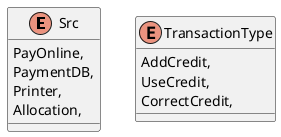 @startuml
enum Src {
    PayOnline,
    PaymentDB,
    Printer,
    Allocation,
}
enum TransactionType {
    AddCredit,
    UseCredit,
    CorrectCredit,
}
@enduml
